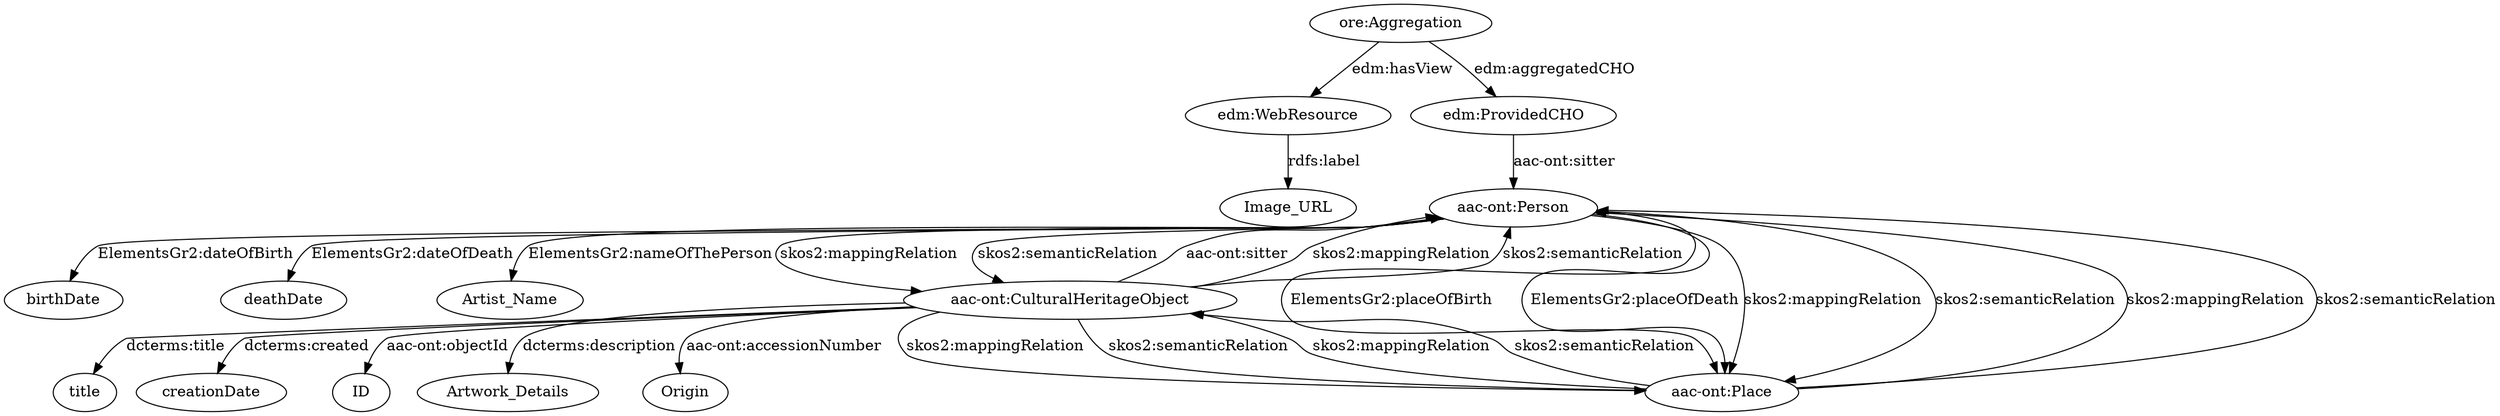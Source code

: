 digraph {
  birthDate [type=attribute_name,label=birthDate]
  "aac-ont:Person1" [type=class_uri,label="aac-ont:Person"]
  title [type=attribute_name,label=title]
  "aac-ont:CulturalHeritageObject1" [type=class_uri,label="aac-ont:CulturalHeritageObject"]
  Image_URL [type=attribute_name,label=Image_URL]
  "edm:WebResource1" [type=class_uri,label="edm:WebResource"]
  deathDate [type=attribute_name,label=deathDate]
  creationDate [type=attribute_name,label=creationDate]
  ID [type=attribute_name,label=ID]
  Artist_Name [type=attribute_name,label=Artist_Name]
  Artwork_Details [type=attribute_name,label=Artwork_Details]
  Origin [type=attribute_name,label=Origin]
  "aac-ont:Place" [type=class_uri,label="aac-ont:Place"]
  "edm:ProvidedCHO" [type=class_uri,label="edm:ProvidedCHO"]
  "ore:Aggregation" [type=class_uri,label="ore:Aggregation"]
  "aac-ont:Person1" -> birthDate [label="ElementsGr2:dateOfBirth",type=st_property_uri]
  "aac-ont:CulturalHeritageObject1" -> title [label="dcterms:title",type=st_property_uri]
  "edm:WebResource1" -> Image_URL [label="rdfs:label",type=st_property_uri]
  "aac-ont:Person1" -> deathDate [label="ElementsGr2:dateOfDeath",type=st_property_uri]
  "aac-ont:CulturalHeritageObject1" -> creationDate [label="dcterms:created",type=st_property_uri]
  "aac-ont:CulturalHeritageObject1" -> ID [label="aac-ont:objectId",type=st_property_uri]
  "aac-ont:Person1" -> Artist_Name [label="ElementsGr2:nameOfThePerson",type=st_property_uri]
  "aac-ont:CulturalHeritageObject1" -> Artwork_Details [label="dcterms:description",type=st_property_uri]
  "aac-ont:CulturalHeritageObject1" -> Origin [label="aac-ont:accessionNumber",type=st_property_uri]
  "aac-ont:CulturalHeritageObject1" -> "aac-ont:Person1" [label="aac-ont:sitter",type=direct_property_uri,weight=1]
  "aac-ont:Person1" -> "aac-ont:Place" [label="ElementsGr2:placeOfBirth",type=direct_property_uri,weight=1]
  "aac-ont:Person1" -> "aac-ont:Place" [label="ElementsGr2:placeOfDeath",type=direct_property_uri,weight=1]
  "edm:ProvidedCHO" -> "aac-ont:Person1" [label="aac-ont:sitter",type=direct_property_uri,weight=1]
  "ore:Aggregation" -> "edm:WebResource1" [label="edm:hasView",type=direct_property_uri,weight=1]
  "ore:Aggregation" -> "edm:ProvidedCHO" [label="edm:aggregatedCHO",type=direct_property_uri,weight=1]
  "aac-ont:Person1" -> "aac-ont:CulturalHeritageObject1" [label="skos2:mappingRelation",type=inherited,weight=4]
  "aac-ont:Person1" -> "aac-ont:CulturalHeritageObject1" [label="skos2:semanticRelation",type=inherited,weight=4]
  "aac-ont:Person1" -> "aac-ont:Place" [label="skos2:mappingRelation",type=inherited,weight=4]
  "aac-ont:Person1" -> "aac-ont:Place" [label="skos2:semanticRelation",type=inherited,weight=4]
  "aac-ont:CulturalHeritageObject1" -> "aac-ont:Person1" [label="skos2:mappingRelation",type=inherited,weight=4]
  "aac-ont:CulturalHeritageObject1" -> "aac-ont:Person1" [label="skos2:semanticRelation",type=inherited,weight=4]
  "aac-ont:CulturalHeritageObject1" -> "aac-ont:Place" [label="skos2:mappingRelation",type=inherited,weight=4]
  "aac-ont:CulturalHeritageObject1" -> "aac-ont:Place" [label="skos2:semanticRelation",type=inherited,weight=4]
  "aac-ont:Place" -> "aac-ont:Person1" [label="skos2:mappingRelation",type=inherited,weight=4]
  "aac-ont:Place" -> "aac-ont:Person1" [label="skos2:semanticRelation",type=inherited,weight=4]
  "aac-ont:Place" -> "aac-ont:CulturalHeritageObject1" [label="skos2:mappingRelation",type=inherited,weight=4]
  "aac-ont:Place" -> "aac-ont:CulturalHeritageObject1" [label="skos2:semanticRelation",type=inherited,weight=4]
}
